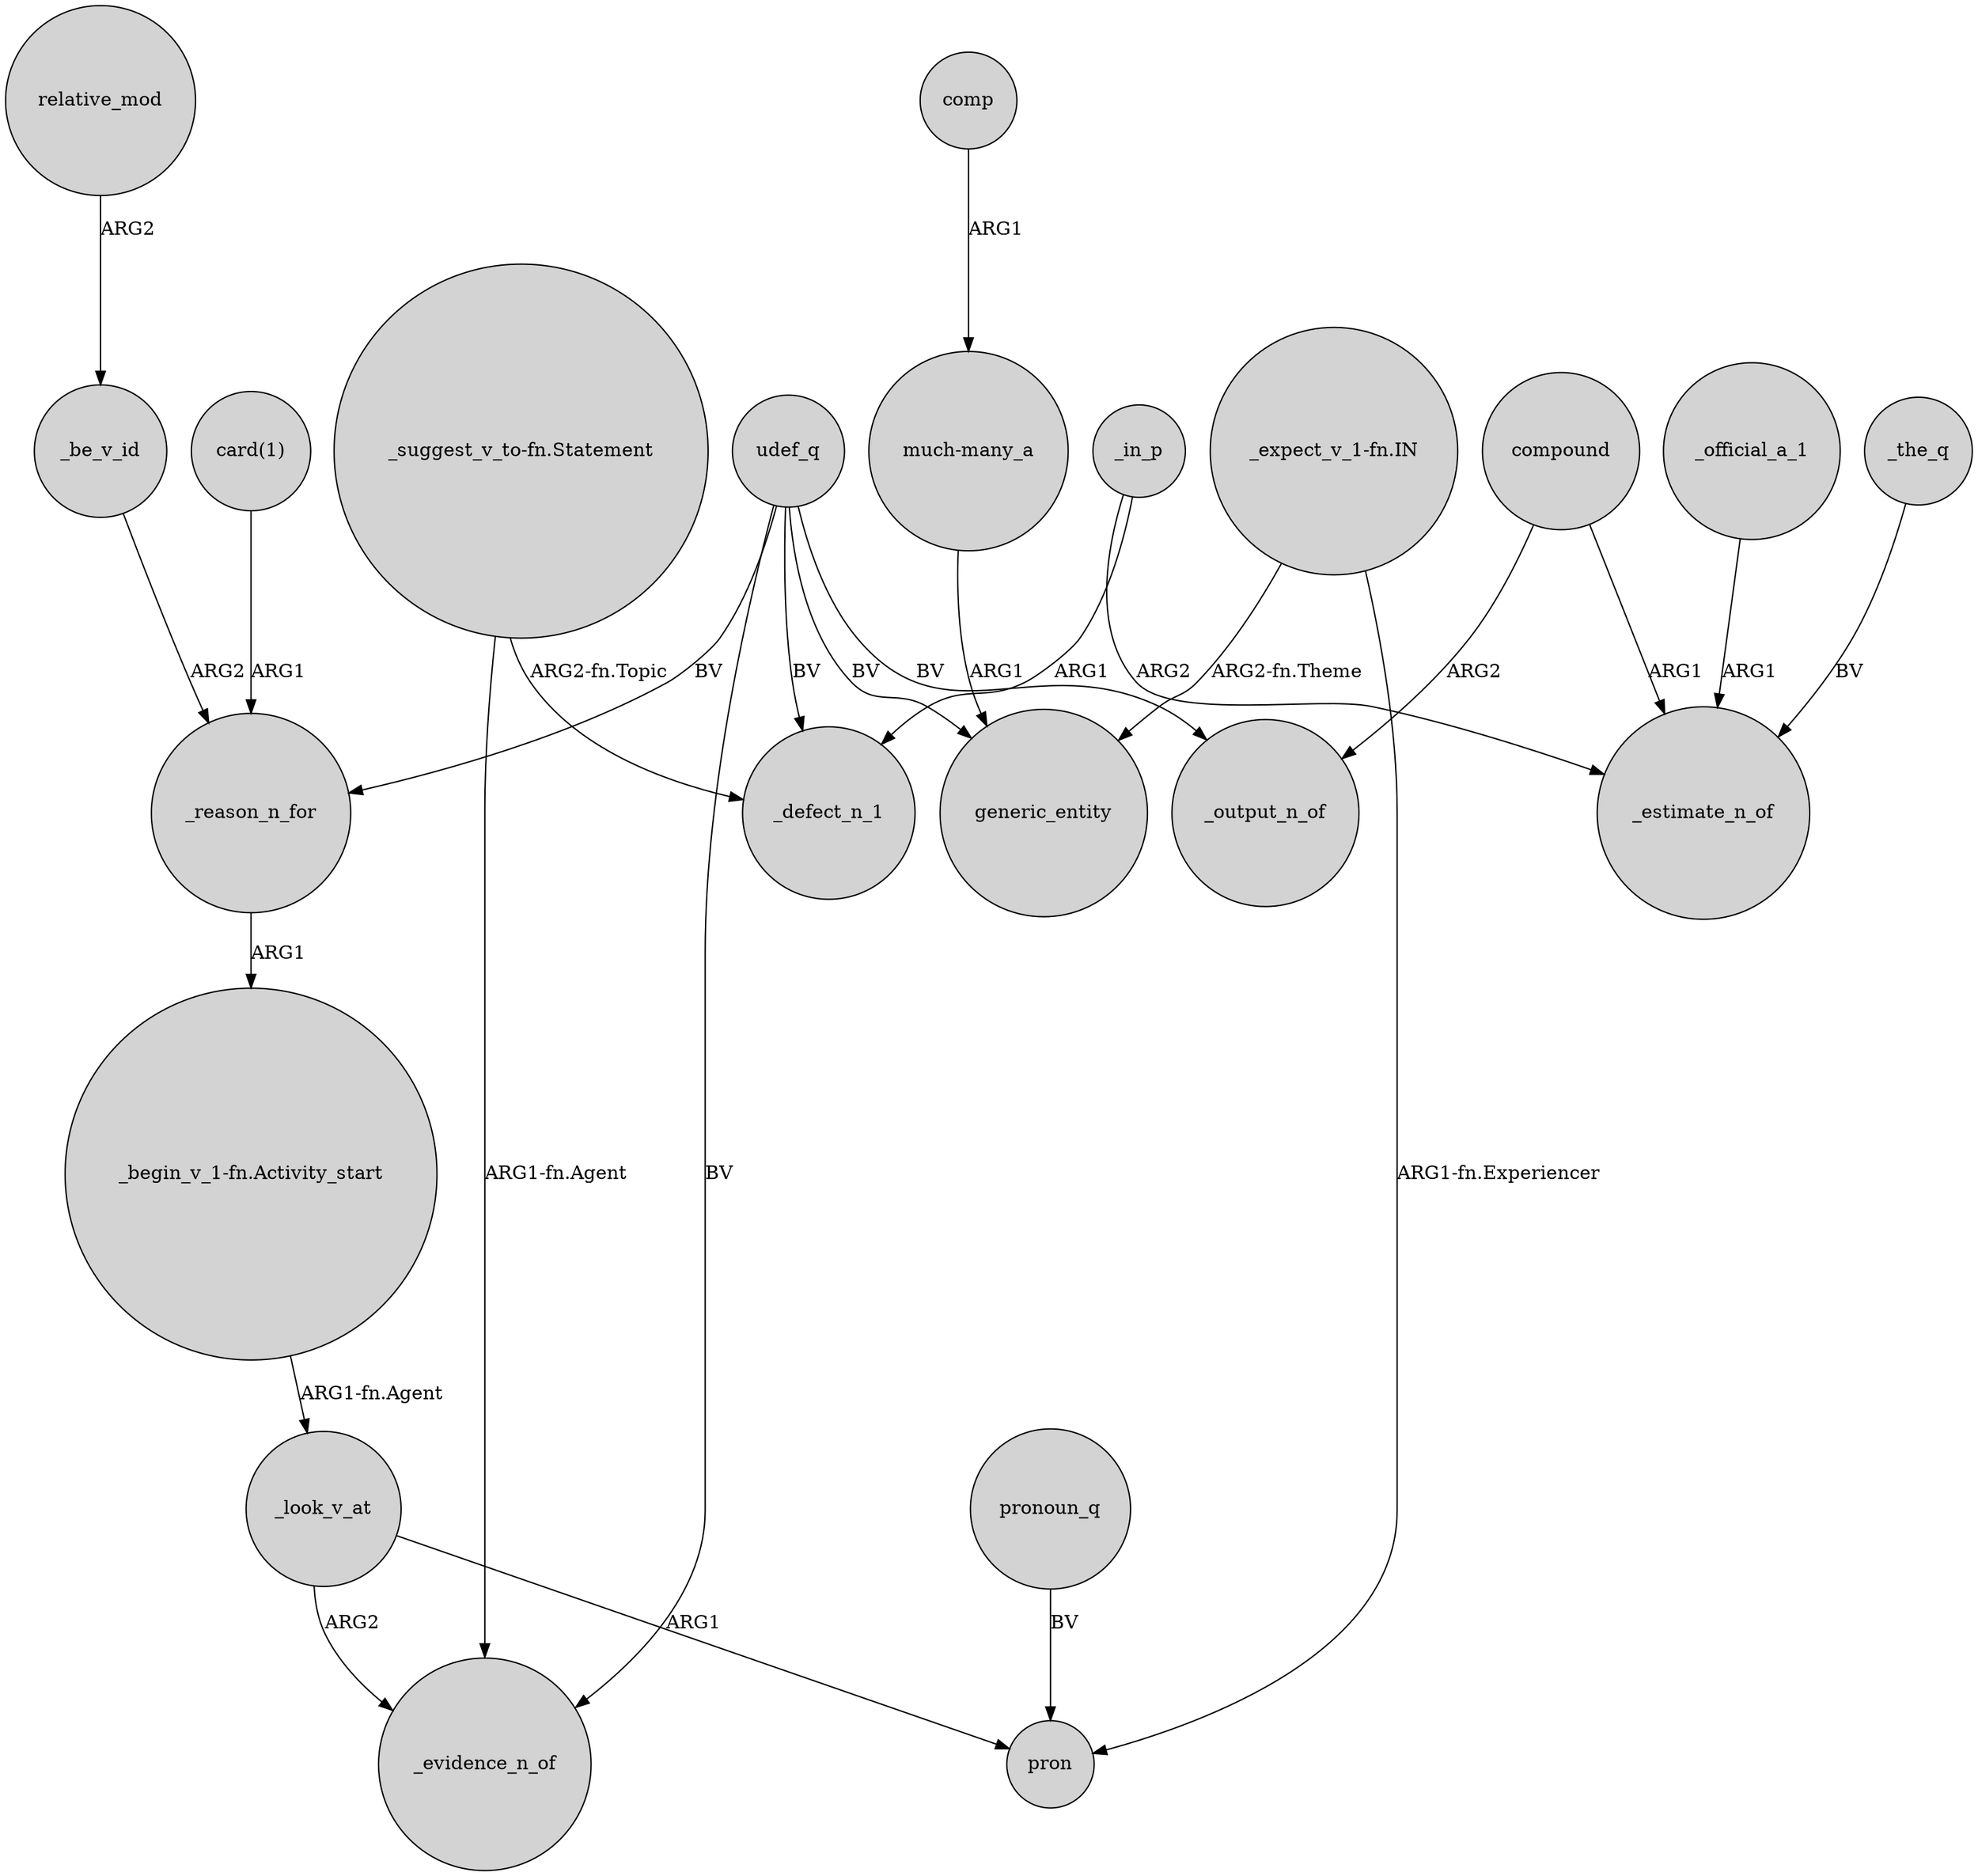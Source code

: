 digraph {
	node [shape=circle style=filled]
	"card(1)" -> _reason_n_for [label=ARG1]
	udef_q -> generic_entity [label=BV]
	compound -> _estimate_n_of [label=ARG1]
	udef_q -> _reason_n_for [label=BV]
	"much-many_a" -> generic_entity [label=ARG1]
	"_suggest_v_to-fn.Statement" -> _defect_n_1 [label="ARG2-fn.Topic"]
	"_begin_v_1-fn.Activity_start" -> _look_v_at [label="ARG1-fn.Agent"]
	relative_mod -> _be_v_id [label=ARG2]
	udef_q -> _evidence_n_of [label=BV]
	_official_a_1 -> _estimate_n_of [label=ARG1]
	udef_q -> _output_n_of [label=BV]
	pronoun_q -> pron [label=BV]
	comp -> "much-many_a" [label=ARG1]
	"_suggest_v_to-fn.Statement" -> _evidence_n_of [label="ARG1-fn.Agent"]
	"_expect_v_1-fn.IN" -> generic_entity [label="ARG2-fn.Theme"]
	_in_p -> _defect_n_1 [label=ARG1]
	_be_v_id -> _reason_n_for [label=ARG2]
	_the_q -> _estimate_n_of [label=BV]
	"_expect_v_1-fn.IN" -> pron [label="ARG1-fn.Experiencer"]
	compound -> _output_n_of [label=ARG2]
	udef_q -> _defect_n_1 [label=BV]
	_reason_n_for -> "_begin_v_1-fn.Activity_start" [label=ARG1]
	_look_v_at -> pron [label=ARG1]
	_look_v_at -> _evidence_n_of [label=ARG2]
	_in_p -> _estimate_n_of [label=ARG2]
}
